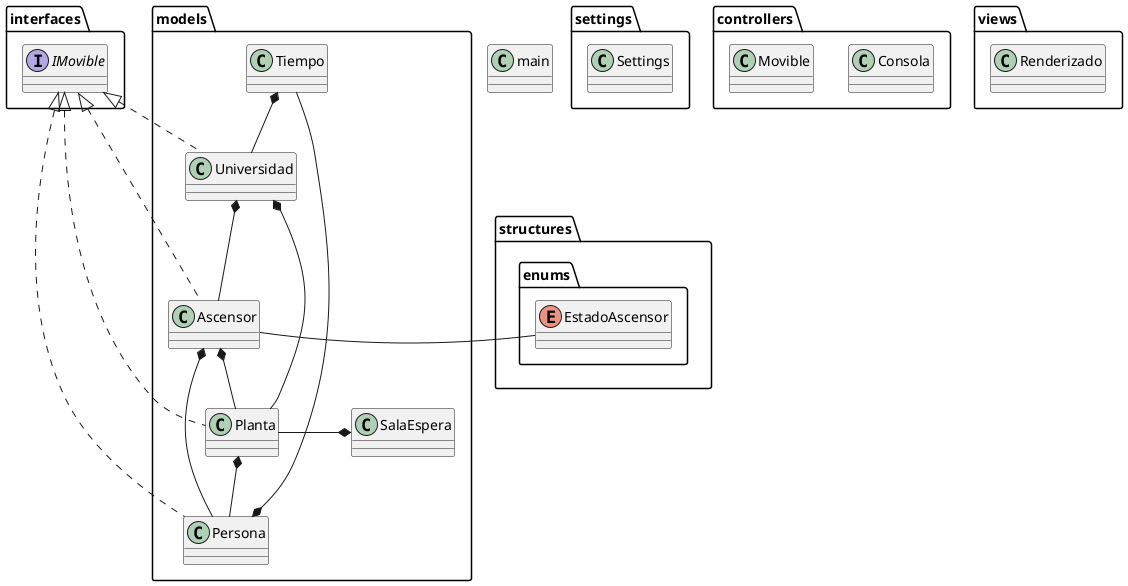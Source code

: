 @startuml modeloDelDominio

class "models.Persona" implements "interfaces.IMovible" {

}

enum "structures.enums.EstadoAscensor"{
}

class "models.Tiempo"{
}


class "models.Planta" implements "interfaces.IMovible" {
}


class "models.Ascensor" implements "interfaces.IMovible" {
}


class "models.Universidad" implements "interfaces.IMovible" {

}

class "models.SalaEspera" {
}

class settings.Settings

class "controllers.Consola" {
}

class "controllers.Movible" {
}
class main {
}


class views.Renderizado

interface interfaces.IMovible

Ascensor *--d Persona 
Ascensor *--d Planta 
Ascensor ---r "structures.enums.EstadoAscensor" 
Universidad *-- Ascensor 
Universidad *-- Planta
Planta *--d Persona
SalaEspera *--l Planta
Persona *---u Tiempo 
Tiempo *--d Universidad
